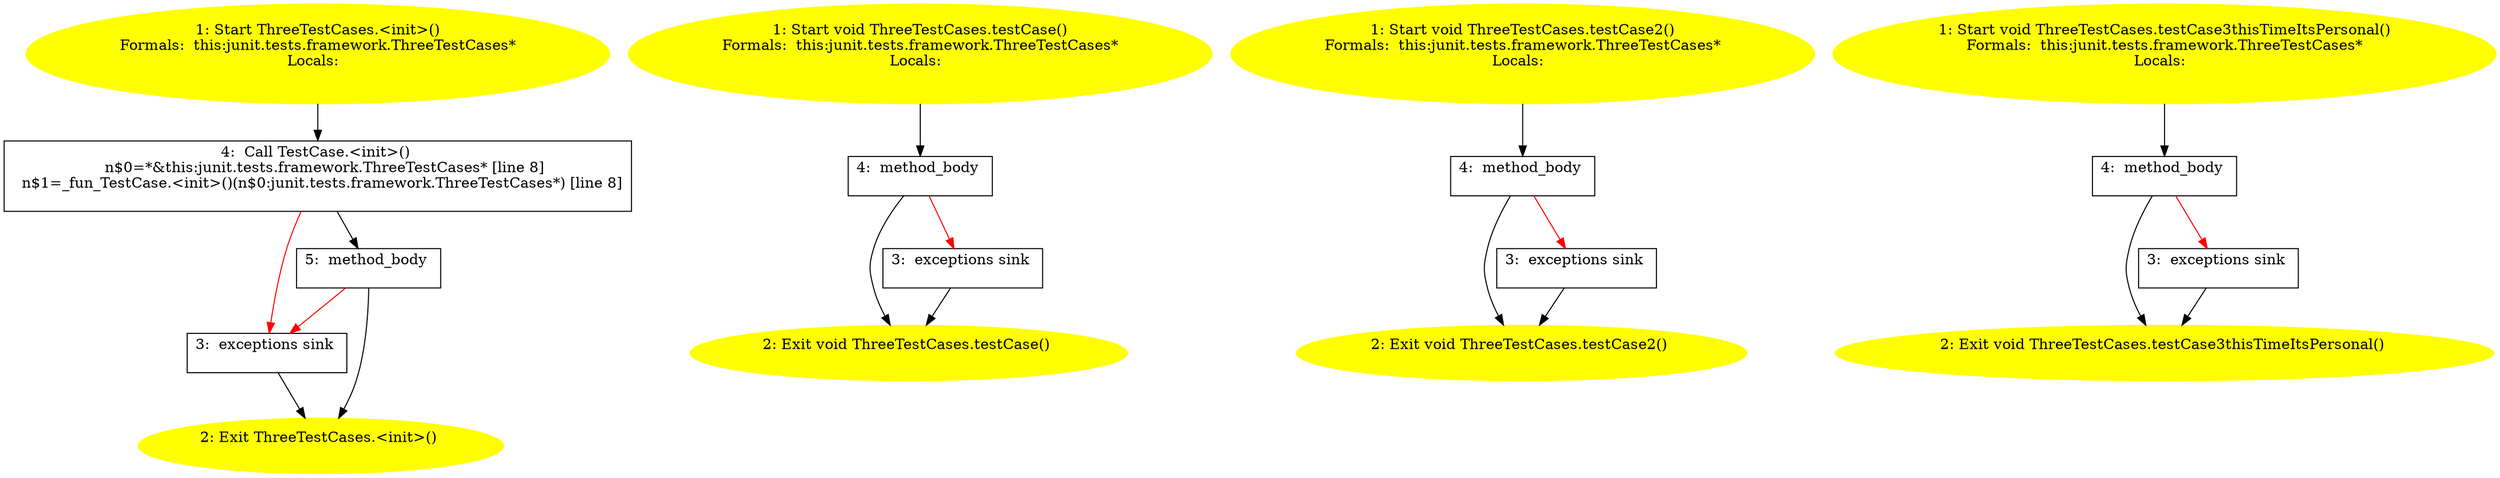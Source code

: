 /* @generated */
digraph cfg {
"junit.tests.framework.ThreeTestCases.<init>().ded7abb00aca961209954626ecf95828_1" [label="1: Start ThreeTestCases.<init>()\nFormals:  this:junit.tests.framework.ThreeTestCases*\nLocals:  \n  " color=yellow style=filled]
	

	 "junit.tests.framework.ThreeTestCases.<init>().ded7abb00aca961209954626ecf95828_1" -> "junit.tests.framework.ThreeTestCases.<init>().ded7abb00aca961209954626ecf95828_4" ;
"junit.tests.framework.ThreeTestCases.<init>().ded7abb00aca961209954626ecf95828_2" [label="2: Exit ThreeTestCases.<init>() \n  " color=yellow style=filled]
	

"junit.tests.framework.ThreeTestCases.<init>().ded7abb00aca961209954626ecf95828_3" [label="3:  exceptions sink \n  " shape="box"]
	

	 "junit.tests.framework.ThreeTestCases.<init>().ded7abb00aca961209954626ecf95828_3" -> "junit.tests.framework.ThreeTestCases.<init>().ded7abb00aca961209954626ecf95828_2" ;
"junit.tests.framework.ThreeTestCases.<init>().ded7abb00aca961209954626ecf95828_4" [label="4:  Call TestCase.<init>() \n   n$0=*&this:junit.tests.framework.ThreeTestCases* [line 8]\n  n$1=_fun_TestCase.<init>()(n$0:junit.tests.framework.ThreeTestCases*) [line 8]\n " shape="box"]
	

	 "junit.tests.framework.ThreeTestCases.<init>().ded7abb00aca961209954626ecf95828_4" -> "junit.tests.framework.ThreeTestCases.<init>().ded7abb00aca961209954626ecf95828_5" ;
	 "junit.tests.framework.ThreeTestCases.<init>().ded7abb00aca961209954626ecf95828_4" -> "junit.tests.framework.ThreeTestCases.<init>().ded7abb00aca961209954626ecf95828_3" [color="red" ];
"junit.tests.framework.ThreeTestCases.<init>().ded7abb00aca961209954626ecf95828_5" [label="5:  method_body \n  " shape="box"]
	

	 "junit.tests.framework.ThreeTestCases.<init>().ded7abb00aca961209954626ecf95828_5" -> "junit.tests.framework.ThreeTestCases.<init>().ded7abb00aca961209954626ecf95828_2" ;
	 "junit.tests.framework.ThreeTestCases.<init>().ded7abb00aca961209954626ecf95828_5" -> "junit.tests.framework.ThreeTestCases.<init>().ded7abb00aca961209954626ecf95828_3" [color="red" ];
"junit.tests.framework.ThreeTestCases.testCase():void.5616a3c7a3a7e9144a283db1db2ba1fc_1" [label="1: Start void ThreeTestCases.testCase()\nFormals:  this:junit.tests.framework.ThreeTestCases*\nLocals:  \n  " color=yellow style=filled]
	

	 "junit.tests.framework.ThreeTestCases.testCase():void.5616a3c7a3a7e9144a283db1db2ba1fc_1" -> "junit.tests.framework.ThreeTestCases.testCase():void.5616a3c7a3a7e9144a283db1db2ba1fc_4" ;
"junit.tests.framework.ThreeTestCases.testCase():void.5616a3c7a3a7e9144a283db1db2ba1fc_2" [label="2: Exit void ThreeTestCases.testCase() \n  " color=yellow style=filled]
	

"junit.tests.framework.ThreeTestCases.testCase():void.5616a3c7a3a7e9144a283db1db2ba1fc_3" [label="3:  exceptions sink \n  " shape="box"]
	

	 "junit.tests.framework.ThreeTestCases.testCase():void.5616a3c7a3a7e9144a283db1db2ba1fc_3" -> "junit.tests.framework.ThreeTestCases.testCase():void.5616a3c7a3a7e9144a283db1db2ba1fc_2" ;
"junit.tests.framework.ThreeTestCases.testCase():void.5616a3c7a3a7e9144a283db1db2ba1fc_4" [label="4:  method_body \n  " shape="box"]
	

	 "junit.tests.framework.ThreeTestCases.testCase():void.5616a3c7a3a7e9144a283db1db2ba1fc_4" -> "junit.tests.framework.ThreeTestCases.testCase():void.5616a3c7a3a7e9144a283db1db2ba1fc_2" ;
	 "junit.tests.framework.ThreeTestCases.testCase():void.5616a3c7a3a7e9144a283db1db2ba1fc_4" -> "junit.tests.framework.ThreeTestCases.testCase():void.5616a3c7a3a7e9144a283db1db2ba1fc_3" [color="red" ];
"junit.tests.framework.ThreeTestCases.testCase2():void.b487258970db15d93d0e7771d2fbb70e_1" [label="1: Start void ThreeTestCases.testCase2()\nFormals:  this:junit.tests.framework.ThreeTestCases*\nLocals:  \n  " color=yellow style=filled]
	

	 "junit.tests.framework.ThreeTestCases.testCase2():void.b487258970db15d93d0e7771d2fbb70e_1" -> "junit.tests.framework.ThreeTestCases.testCase2():void.b487258970db15d93d0e7771d2fbb70e_4" ;
"junit.tests.framework.ThreeTestCases.testCase2():void.b487258970db15d93d0e7771d2fbb70e_2" [label="2: Exit void ThreeTestCases.testCase2() \n  " color=yellow style=filled]
	

"junit.tests.framework.ThreeTestCases.testCase2():void.b487258970db15d93d0e7771d2fbb70e_3" [label="3:  exceptions sink \n  " shape="box"]
	

	 "junit.tests.framework.ThreeTestCases.testCase2():void.b487258970db15d93d0e7771d2fbb70e_3" -> "junit.tests.framework.ThreeTestCases.testCase2():void.b487258970db15d93d0e7771d2fbb70e_2" ;
"junit.tests.framework.ThreeTestCases.testCase2():void.b487258970db15d93d0e7771d2fbb70e_4" [label="4:  method_body \n  " shape="box"]
	

	 "junit.tests.framework.ThreeTestCases.testCase2():void.b487258970db15d93d0e7771d2fbb70e_4" -> "junit.tests.framework.ThreeTestCases.testCase2():void.b487258970db15d93d0e7771d2fbb70e_2" ;
	 "junit.tests.framework.ThreeTestCases.testCase2():void.b487258970db15d93d0e7771d2fbb70e_4" -> "junit.tests.framework.ThreeTestCases.testCase2():void.b487258970db15d93d0e7771d2fbb70e_3" [color="red" ];
"junit.tests.framework.ThreeTestCases.testCase3thisTimeItsPersonal():void.ffc6743fa57e907ab13451d5ebf83338_1" [label="1: Start void ThreeTestCases.testCase3thisTimeItsPersonal()\nFormals:  this:junit.tests.framework.ThreeTestCases*\nLocals:  \n  " color=yellow style=filled]
	

	 "junit.tests.framework.ThreeTestCases.testCase3thisTimeItsPersonal():void.ffc6743fa57e907ab13451d5ebf83338_1" -> "junit.tests.framework.ThreeTestCases.testCase3thisTimeItsPersonal():void.ffc6743fa57e907ab13451d5ebf83338_4" ;
"junit.tests.framework.ThreeTestCases.testCase3thisTimeItsPersonal():void.ffc6743fa57e907ab13451d5ebf83338_2" [label="2: Exit void ThreeTestCases.testCase3thisTimeItsPersonal() \n  " color=yellow style=filled]
	

"junit.tests.framework.ThreeTestCases.testCase3thisTimeItsPersonal():void.ffc6743fa57e907ab13451d5ebf83338_3" [label="3:  exceptions sink \n  " shape="box"]
	

	 "junit.tests.framework.ThreeTestCases.testCase3thisTimeItsPersonal():void.ffc6743fa57e907ab13451d5ebf83338_3" -> "junit.tests.framework.ThreeTestCases.testCase3thisTimeItsPersonal():void.ffc6743fa57e907ab13451d5ebf83338_2" ;
"junit.tests.framework.ThreeTestCases.testCase3thisTimeItsPersonal():void.ffc6743fa57e907ab13451d5ebf83338_4" [label="4:  method_body \n  " shape="box"]
	

	 "junit.tests.framework.ThreeTestCases.testCase3thisTimeItsPersonal():void.ffc6743fa57e907ab13451d5ebf83338_4" -> "junit.tests.framework.ThreeTestCases.testCase3thisTimeItsPersonal():void.ffc6743fa57e907ab13451d5ebf83338_2" ;
	 "junit.tests.framework.ThreeTestCases.testCase3thisTimeItsPersonal():void.ffc6743fa57e907ab13451d5ebf83338_4" -> "junit.tests.framework.ThreeTestCases.testCase3thisTimeItsPersonal():void.ffc6743fa57e907ab13451d5ebf83338_3" [color="red" ];
}
